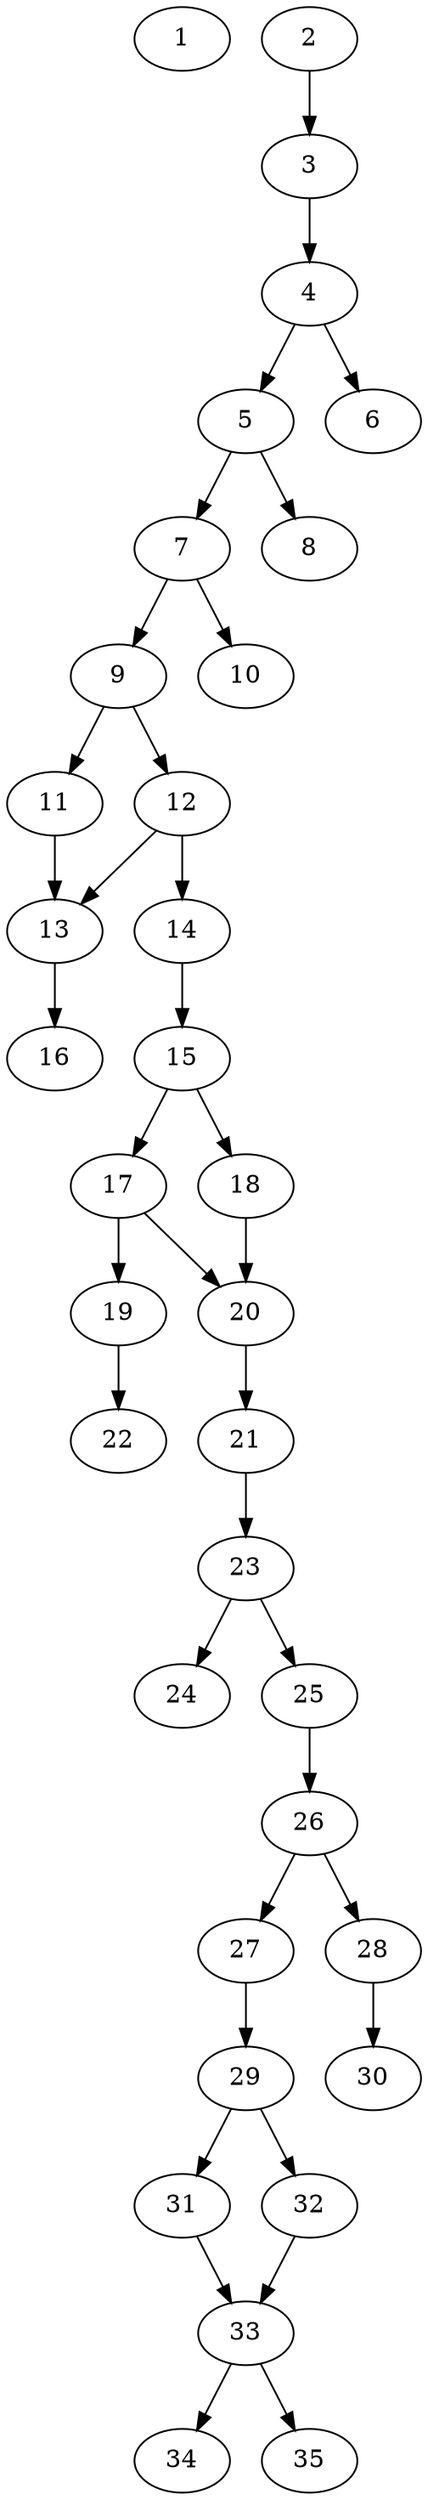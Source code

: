 // DAG automatically generated by daggen at Thu Oct  3 14:05:36 2019
// ./daggen --dot -n 35 --ccr 0.4 --fat 0.3 --regular 0.7 --density 0.6 --mindata 5242880 --maxdata 52428800 
digraph G {
  1 [size="75138560", alpha="0.05", expect_size="30055424"] 
  2 [size="100439040", alpha="0.13", expect_size="40175616"] 
  2 -> 3 [size ="40175616"]
  3 [size="122944000", alpha="0.18", expect_size="49177600"] 
  3 -> 4 [size ="49177600"]
  4 [size="26790400", alpha="0.11", expect_size="10716160"] 
  4 -> 5 [size ="10716160"]
  4 -> 6 [size ="10716160"]
  5 [size="78958080", alpha="0.09", expect_size="31583232"] 
  5 -> 7 [size ="31583232"]
  5 -> 8 [size ="31583232"]
  6 [size="23288320", alpha="0.08", expect_size="9315328"] 
  7 [size="86702080", alpha="0.19", expect_size="34680832"] 
  7 -> 9 [size ="34680832"]
  7 -> 10 [size ="34680832"]
  8 [size="47313920", alpha="0.08", expect_size="18925568"] 
  9 [size="19461120", alpha="0.07", expect_size="7784448"] 
  9 -> 11 [size ="7784448"]
  9 -> 12 [size ="7784448"]
  10 [size="88281600", alpha="0.14", expect_size="35312640"] 
  11 [size="86840320", alpha="0.08", expect_size="34736128"] 
  11 -> 13 [size ="34736128"]
  12 [size="114977280", alpha="0.08", expect_size="45990912"] 
  12 -> 13 [size ="45990912"]
  12 -> 14 [size ="45990912"]
  13 [size="74798080", alpha="0.06", expect_size="29919232"] 
  13 -> 16 [size ="29919232"]
  14 [size="61409280", alpha="0.02", expect_size="24563712"] 
  14 -> 15 [size ="24563712"]
  15 [size="127797760", alpha="0.03", expect_size="51119104"] 
  15 -> 17 [size ="51119104"]
  15 -> 18 [size ="51119104"]
  16 [size="64744960", alpha="0.19", expect_size="25897984"] 
  17 [size="113292800", alpha="0.09", expect_size="45317120"] 
  17 -> 19 [size ="45317120"]
  17 -> 20 [size ="45317120"]
  18 [size="107919360", alpha="0.17", expect_size="43167744"] 
  18 -> 20 [size ="43167744"]
  19 [size="38561280", alpha="0.07", expect_size="15424512"] 
  19 -> 22 [size ="15424512"]
  20 [size="82595840", alpha="0.09", expect_size="33038336"] 
  20 -> 21 [size ="33038336"]
  21 [size="44776960", alpha="0.00", expect_size="17910784"] 
  21 -> 23 [size ="17910784"]
  22 [size="89863680", alpha="0.07", expect_size="35945472"] 
  23 [size="16517120", alpha="0.12", expect_size="6606848"] 
  23 -> 24 [size ="6606848"]
  23 -> 25 [size ="6606848"]
  24 [size="54005760", alpha="0.20", expect_size="21602304"] 
  25 [size="65666560", alpha="0.19", expect_size="26266624"] 
  25 -> 26 [size ="26266624"]
  26 [size="83412480", alpha="0.19", expect_size="33364992"] 
  26 -> 27 [size ="33364992"]
  26 -> 28 [size ="33364992"]
  27 [size="75412480", alpha="0.12", expect_size="30164992"] 
  27 -> 29 [size ="30164992"]
  28 [size="128576000", alpha="0.11", expect_size="51430400"] 
  28 -> 30 [size ="51430400"]
  29 [size="112281600", alpha="0.10", expect_size="44912640"] 
  29 -> 31 [size ="44912640"]
  29 -> 32 [size ="44912640"]
  30 [size="38154240", alpha="0.03", expect_size="15261696"] 
  31 [size="89464320", alpha="0.08", expect_size="35785728"] 
  31 -> 33 [size ="35785728"]
  32 [size="92316160", alpha="0.10", expect_size="36926464"] 
  32 -> 33 [size ="36926464"]
  33 [size="16076800", alpha="0.03", expect_size="6430720"] 
  33 -> 34 [size ="6430720"]
  33 -> 35 [size ="6430720"]
  34 [size="88550400", alpha="0.04", expect_size="35420160"] 
  35 [size="87493120", alpha="0.04", expect_size="34997248"] 
}
